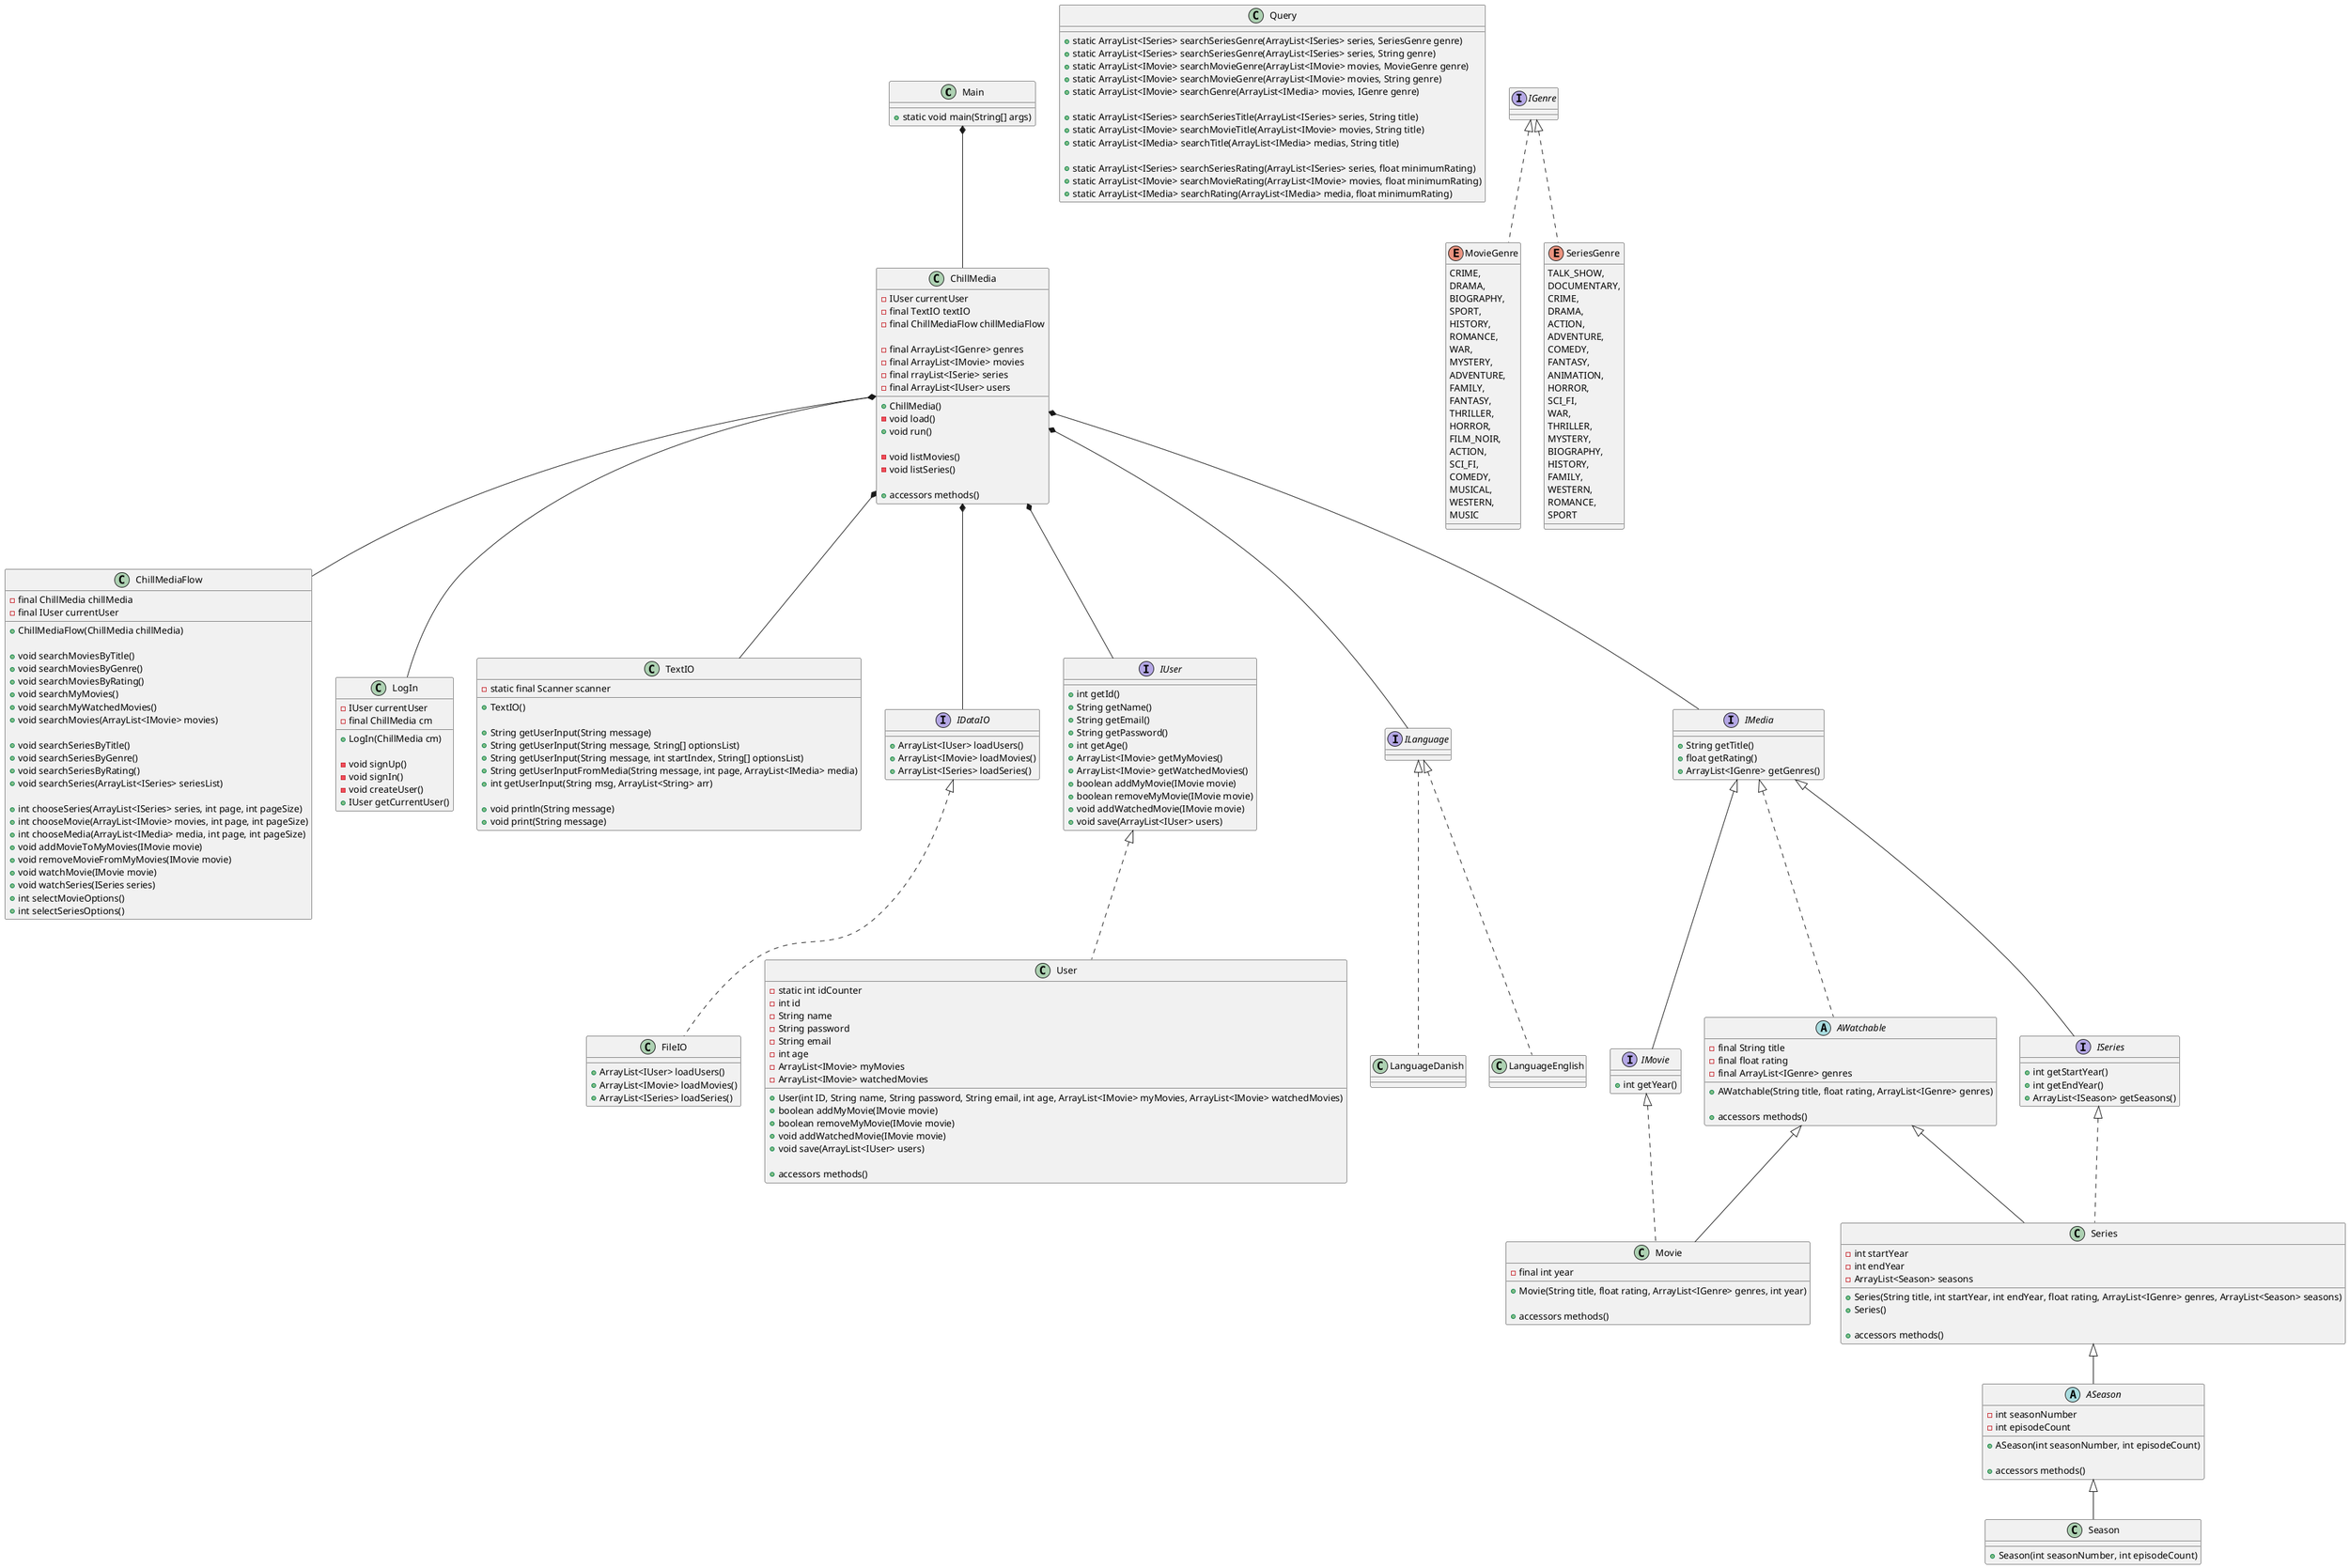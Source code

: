 @startuml

' *****************
' CLASS
' *****************

class Main {
    + static void main(String[] args)
}

' Main klassen
class ChillMedia {
    - IUser currentUser
    - final TextIO textIO
    - final ChillMediaFlow chillMediaFlow

    - final ArrayList<IGenre> genres
    - final ArrayList<IMovie> movies
    - final rrayList<ISerie> series
    - final ArrayList<IUser> users

    + ChillMedia()
    - void load()
    + void run()

    - void listMovies()
    - void listSeries()

    + accessors methods()
}

class ChillMediaFlow {
    - final ChillMedia chillMedia
    - final IUser currentUser

    + ChillMediaFlow(ChillMedia chillMedia)

    + void searchMoviesByTitle()
    + void searchMoviesByGenre()
    + void searchMoviesByRating()
    + void searchMyMovies()
    + void searchMyWatchedMovies()
    + void searchMovies(ArrayList<IMovie> movies)

    + void searchSeriesByTitle()
    + void searchSeriesByGenre()
    + void searchSeriesByRating()
    + void searchSeries(ArrayList<ISeries> seriesList)

    + int chooseSeries(ArrayList<ISeries> series, int page, int pageSize)
    + int chooseMovie(ArrayList<IMovie> movies, int page, int pageSize)
    + int chooseMedia(ArrayList<IMedia> media, int page, int pageSize)
    + void addMovieToMyMovies(IMovie movie)
    + void removeMovieFromMyMovies(IMovie movie)
    + void watchMovie(IMovie movie)
    + void watchSeries(ISeries series)
    + int selectMovieOptions()
    + int selectSeriesOptions()
}

class LogIn {
    - IUser currentUser
    - final ChillMedia cm

    + LogIn(ChillMedia cm)

    - void signUp()
    - void signIn()
    - void createUser()
    + IUser getCurrentUser()
}

class Query {
    ' STATIC CLASS, EVT. KUNNE MAN LAVE EN INSTANS AF DENNE
    ' OG BRUGE DEN I CHILLMEDIA OG DERFRA BRUGE QUERY
    + static ArrayList<ISeries> searchSeriesGenre(ArrayList<ISeries> series, SeriesGenre genre)
    + static ArrayList<ISeries> searchSeriesGenre(ArrayList<ISeries> series, String genre)
    + static ArrayList<IMovie> searchMovieGenre(ArrayList<IMovie> movies, MovieGenre genre)
    + static ArrayList<IMovie> searchMovieGenre(ArrayList<IMovie> movies, String genre)
    + static ArrayList<IMovie> searchGenre(ArrayList<IMedia> movies, IGenre genre)

    + static ArrayList<ISeries> searchSeriesTitle(ArrayList<ISeries> series, String title)
    + static ArrayList<IMovie> searchMovieTitle(ArrayList<IMovie> movies, String title)
    + static ArrayList<IMedia> searchTitle(ArrayList<IMedia> medias, String title)

    + static ArrayList<ISeries> searchSeriesRating(ArrayList<ISeries> series, float minimumRating)
    + static ArrayList<IMovie> searchMovieRating(ArrayList<IMovie> movies, float minimumRating)
    + static ArrayList<IMedia> searchRating(ArrayList<IMedia> media, float minimumRating)
}

class TextIO {
    - static final Scanner scanner

    + TextIO()

    + String getUserInput(String message)
    + String getUserInput(String message, String[] optionsList)
    + String getUserInput(String message, int startIndex, String[] optionsList)
    + String getUserInputFromMedia(String message, int page, ArrayList<IMedia> media)
    + int getUserInput(String msg, ArrayList<String> arr)

    + void println(String message)
    + void print(String message)
}

class FileIO implements IDataIO {
    + ArrayList<IUser> loadUsers()
    + ArrayList<IMovie> loadMovies()
    + ArrayList<ISeries> loadSeries()
}

class User implements IUser {
    - static int idCounter
    - int id
    - String name
    - String password
    - String email
    - int age
    - ArrayList<IMovie> myMovies
    - ArrayList<IMovie> watchedMovies

    + User(int ID, String name, String password, String email, int age, ArrayList<IMovie> myMovies, ArrayList<IMovie> watchedMovies)
    + boolean addMyMovie(IMovie movie)
    + boolean removeMyMovie(IMovie movie)
    + void addWatchedMovie(IMovie movie)
    + void save(ArrayList<IUser> users)

    + accessors methods()
}

class Movie extends AWatchable implements IMovie {
    - final int year

    + Movie(String title, float rating, ArrayList<IGenre> genres, int year)

    + accessors methods()
}

class Series extends AWatchable implements ISeries {
    - int startYear
    - int endYear
    - ArrayList<Season> seasons

    + Series(String title, int startYear, int endYear, float rating, ArrayList<IGenre> genres, ArrayList<Season> seasons)
    + Series()

    + accessors methods()
}

class Season extends ASeason {
    + Season(int seasonNumber, int episodeCount)
}

class LanguageDanish implements ILanguage {
}

class LanguageEnglish implements ILanguage {
}

' *****************
' ABSTRACT CLASS
' *****************

abstract class AWatchable implements IMedia {
    - final String title
    - final float rating
    - final ArrayList<IGenre> genres

    + AWatchable(String title, float rating, ArrayList<IGenre> genres)

    + accessors methods()
}


abstract class ASeason extends Series {
    - int seasonNumber
    - int episodeCount

    + ASeason(int seasonNumber, int episodeCount)

    + accessors methods()
}

' *****************
' INTERFACES
' *****************

interface IMedia {
    + String getTitle()
    + float getRating()
    + ArrayList<IGenre> getGenres()
}

interface ISeries extends IMedia {
    + int getStartYear()
    + int getEndYear()
    + ArrayList<ISeason> getSeasons()
}

interface IMovie extends IMedia {
    + int getYear()
}

interface IUser {
    + int getId()
    + String getName()
    + String getEmail()
    + String getPassword()
    + int getAge()
    + ArrayList<IMovie> getMyMovies()
    + ArrayList<IMovie> getWatchedMovies()
    + boolean addMyMovie(IMovie movie)
    + boolean removeMyMovie(IMovie movie)
    + void addWatchedMovie(IMovie movie)
    + void save(ArrayList<IUser> users)
}

interface IDataIO {
    + ArrayList<IUser> loadUsers()
    + ArrayList<IMovie> loadMovies()
    + ArrayList<ISeries> loadSeries()
}

interface ILanguage {
    ' WILL MAKE THIS AT A LATER POINT
}

interface IGenre { }

' *****************
' ENUMS
' *****************

enum MovieGenre implements IGenre {
    CRIME,
    DRAMA,
    BIOGRAPHY,
    SPORT,
    HISTORY,
    ROMANCE,
    WAR,
    MYSTERY,
    ADVENTURE,
    FAMILY,
    FANTASY,
    THRILLER,
    HORROR,
    FILM_NOIR,
    ACTION,
    SCI_FI,
    COMEDY,
    MUSICAL,
    WESTERN,
    MUSIC
}

enum SeriesGenre implements IGenre {
    TALK_SHOW,
    DOCUMENTARY,
    CRIME,
    DRAMA,
    ACTION,
    ADVENTURE,
    COMEDY,
    FANTASY,
    ANIMATION,
    HORROR,
    SCI_FI,
    WAR,
    THRILLER,
    MYSTERY,
    BIOGRAPHY,
    HISTORY,
    FAMILY,
    WESTERN,
    ROMANCE,
    SPORT
}

' *****************
' RELATIONS
' *****************

Main *-- ChillMedia

ChillMedia *-- IMedia
ChillMedia *-- TextIO
ChillMedia *-- IDataIO
ChillMedia *-- ILanguage
ChillMedia *-- IUser
ChillMedia *-- LogIn
ChillMedia *-- ChillMediaFlow

@enduml